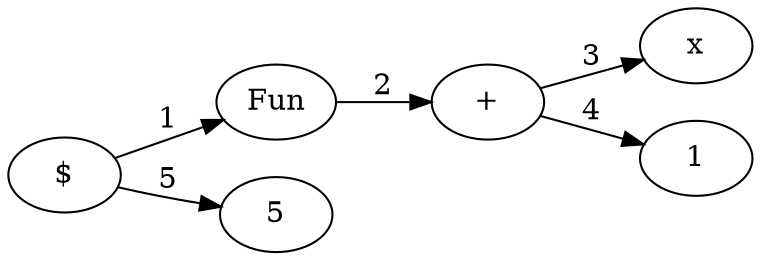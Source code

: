 strict digraph g
{
        rankdir=LR;
        1 [label="$"];
        3 [label="Fun"];
        4 [label="+"];
        5 [label="x"];
        6 [label="1"];
        7 [label="5"];

        1 -> 3 [label="1"];
        3 -> 4 [label="2"];
        4 -> 5 [label="3"];
        4 -> 6 [label="4"];

        1 -> 7 [label="5"];
}
